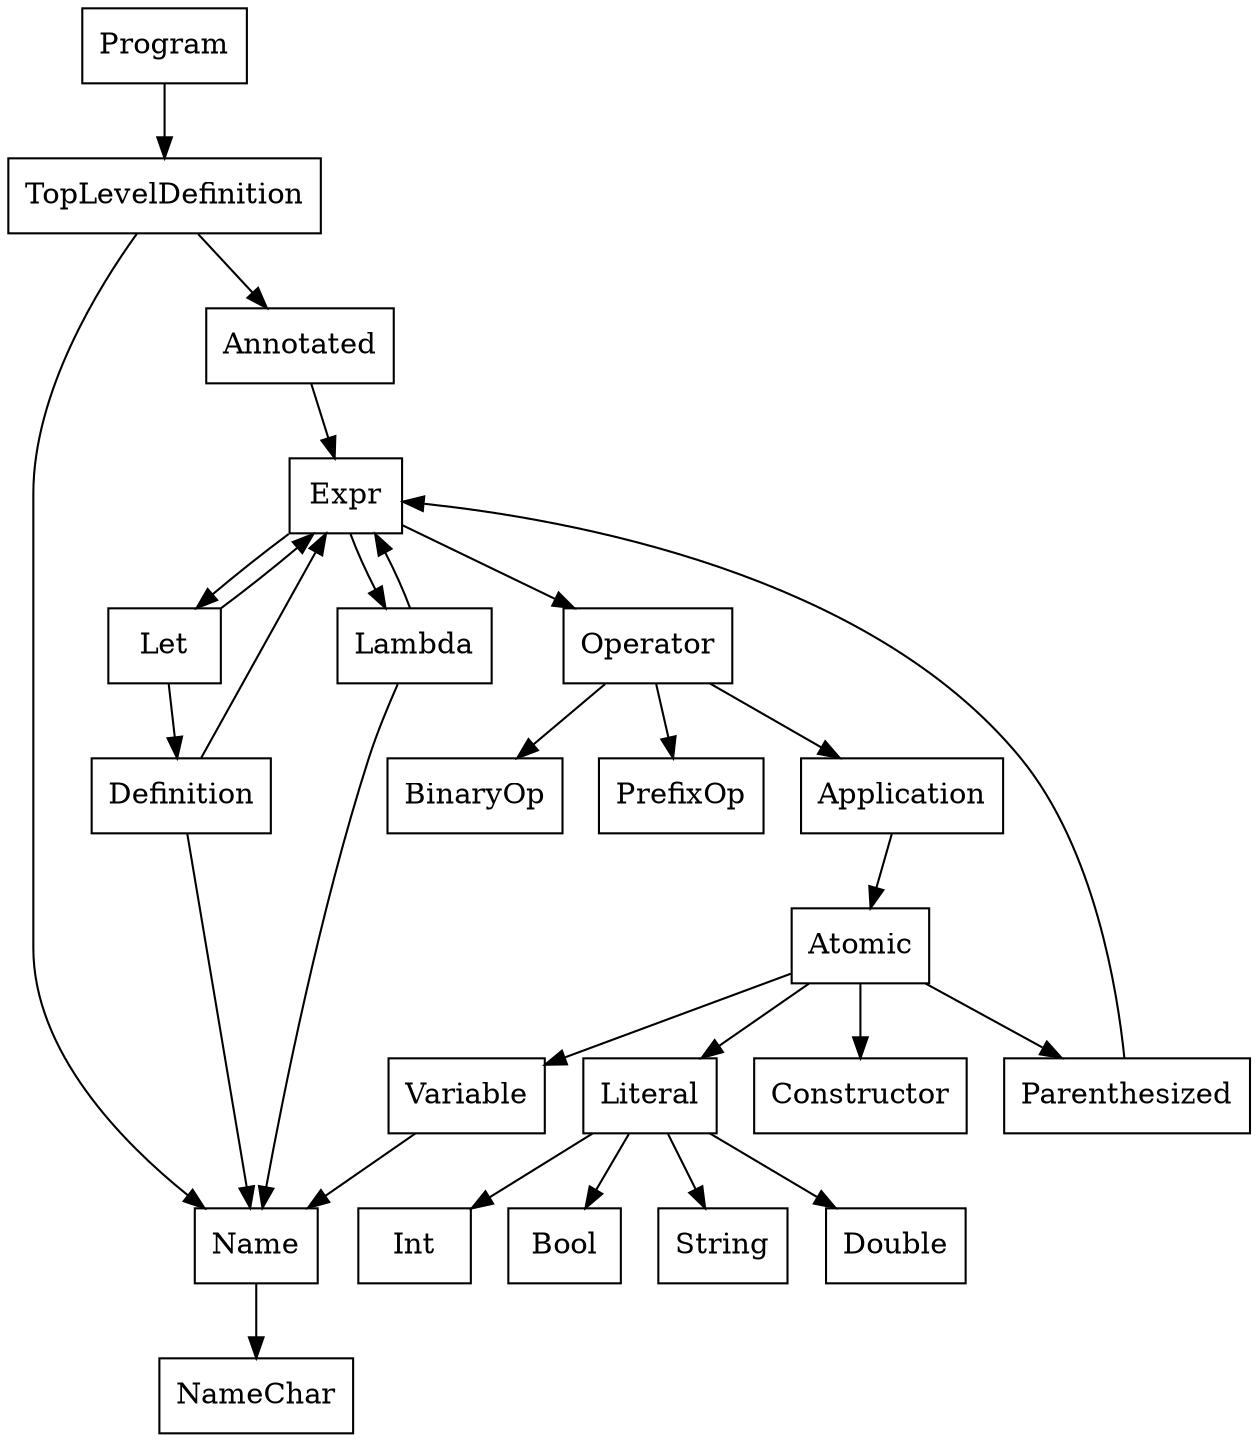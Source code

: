 digraph G {
  node [shape=box]

  Program -> TopLevelDefinition

  TopLevelDefinition -> Name
  TopLevelDefinition -> Annotated

  Annotated -> Expr

  Expr -> Let
  Expr -> Lambda
  Expr -> Operator

  Operator -> BinaryOp
  Operator -> PrefixOp
  Operator -> Application

  Literal -> Int
  Literal -> Bool
  Literal -> String
  Literal -> Double

  Let -> Definition
  Let -> Expr

  Definition -> Name
  Definition -> Expr

  Lambda -> Name
  Lambda -> Expr

  Application -> Atomic

  Atomic -> Variable
  Atomic -> Literal
  Atomic -> Constructor
  Atomic -> Parenthesized

  Variable -> Name

  Parenthesized -> Expr

  Name -> NameChar
}
